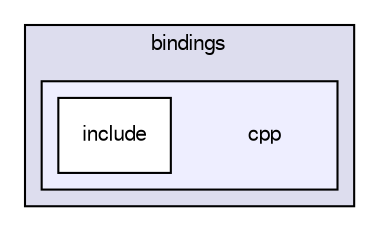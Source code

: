 digraph "/home/markus/Projekte/Elektra/libelektra/src/bindings/cpp/" {
  compound=true
  node [ fontsize="10", fontname="FreeSans"];
  edge [ labelfontsize="10", labelfontname="FreeSans"];
  subgraph clusterdir_57974010397acf044a2e38fb96ca0825 {
    graph [ bgcolor="#ddddee", pencolor="black", label="bindings" fontname="FreeSans", fontsize="10", URL="dir_57974010397acf044a2e38fb96ca0825.html"]
  subgraph clusterdir_3e1d606a4d52abadc4b78e4ab781cf47 {
    graph [ bgcolor="#eeeeff", pencolor="black", label="" URL="dir_3e1d606a4d52abadc4b78e4ab781cf47.html"];
    dir_3e1d606a4d52abadc4b78e4ab781cf47 [shape=plaintext label="cpp"];
    dir_65d371fd179f34368079d665b6cd341e [shape=box label="include" color="black" fillcolor="white" style="filled" URL="dir_65d371fd179f34368079d665b6cd341e.html"];
  }
  }
}

